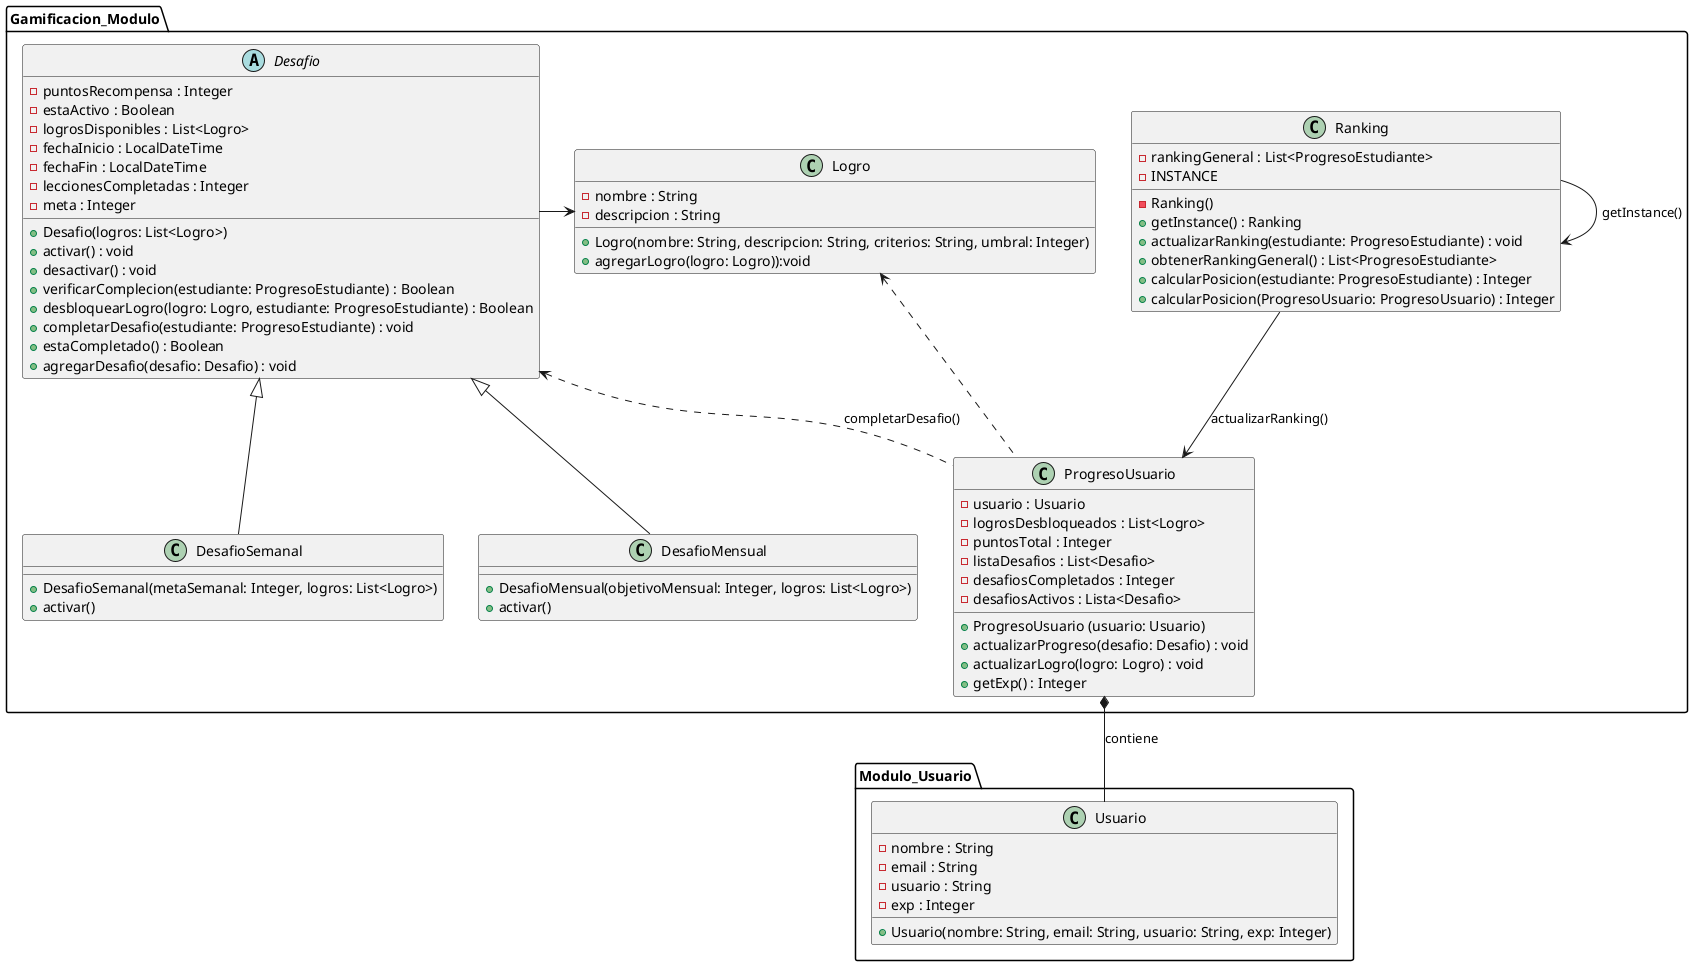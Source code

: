 @startuml
package Modulo_Usuario {

    class Usuario {
            - nombre : String
            - email : String
            - usuario : String
            - exp : Integer
            + Usuario(nombre: String, email: String, usuario: String, exp: Integer)
        }

}

package "Gamificacion_Modulo" {

    class Logro {
        - nombre : String
        - descripcion : String
        + Logro(nombre: String, descripcion: String, criterios: String, umbral: Integer)
        + agregarLogro(logro: Logro)):void

    }

    abstract class Desafio {
        - puntosRecompensa : Integer
        - estaActivo : Boolean
        - logrosDisponibles : List<Logro>
        - fechaInicio : LocalDateTime
        - fechaFin : LocalDateTime
        - leccionesCompletadas : Integer
        - meta : Integer
        'Cual es la diferencia entre verificarComplecion y estaCompletado?
        + Desafio(logros: List<Logro>)
        + activar() : void
        + desactivar() : void
        + verificarComplecion(estudiante: ProgresoEstudiante) : Boolean
        + desbloquearLogro(logro: Logro, estudiante: ProgresoEstudiante) : Boolean
        + completarDesafio(estudiante: ProgresoEstudiante) : void
        + estaCompletado() : Boolean
        +agregarDesafio(desafio: Desafio) : void
    }

    class DesafioSemanal {

        + DesafioSemanal(metaSemanal: Integer, logros: List<Logro>)
        + activar()
    }

    class DesafioMensual {

        + DesafioMensual(objetivoMensual: Integer, logros: List<Logro>)
        + activar()
    }

    class ProgresoUsuario {
        - usuario : Usuario
        - logrosDesbloqueados : List<Logro>
        - puntosTotal : Integer
        - listaDesafios : List<Desafio>
        - desafiosCompletados : Integer
        - desafiosActivos : Lista<Desafio>

        + ProgresoUsuario (usuario: Usuario)
        + actualizarProgreso(desafio: Desafio) : void
        + actualizarLogro(logro: Logro) : void
        + getExp() : Integer
    }

    class Ranking {
        - rankingGeneral : List<ProgresoEstudiante>
        -INSTANCE
        - Ranking()
        + getInstance() : Ranking
        + actualizarRanking(estudiante: ProgresoEstudiante) : void
        + obtenerRankingGeneral() : List<ProgresoEstudiante>
        + calcularPosicion(estudiante: ProgresoEstudiante) : Integer
        + calcularPosicion(ProgresoUsuario: ProgresoUsuario) : Integer
    }
    Ranking ->Ranking: getInstance()
    ' Relaciones de Herencia
    Desafio <|-- DesafioSemanal
    Desafio <|-- DesafioMensual

    ' Relaciones de Composición
    ProgresoUsuario *-- Usuario : "contiene"


    ' Relaciones de Dependencia
    Logro <.. ProgresoUsuario
    Desafio <. ProgresoUsuario : "completarDesafio()"
    Ranking --> ProgresoUsuario : "actualizarRanking()"
    Desafio -> Logro
}

@enduml